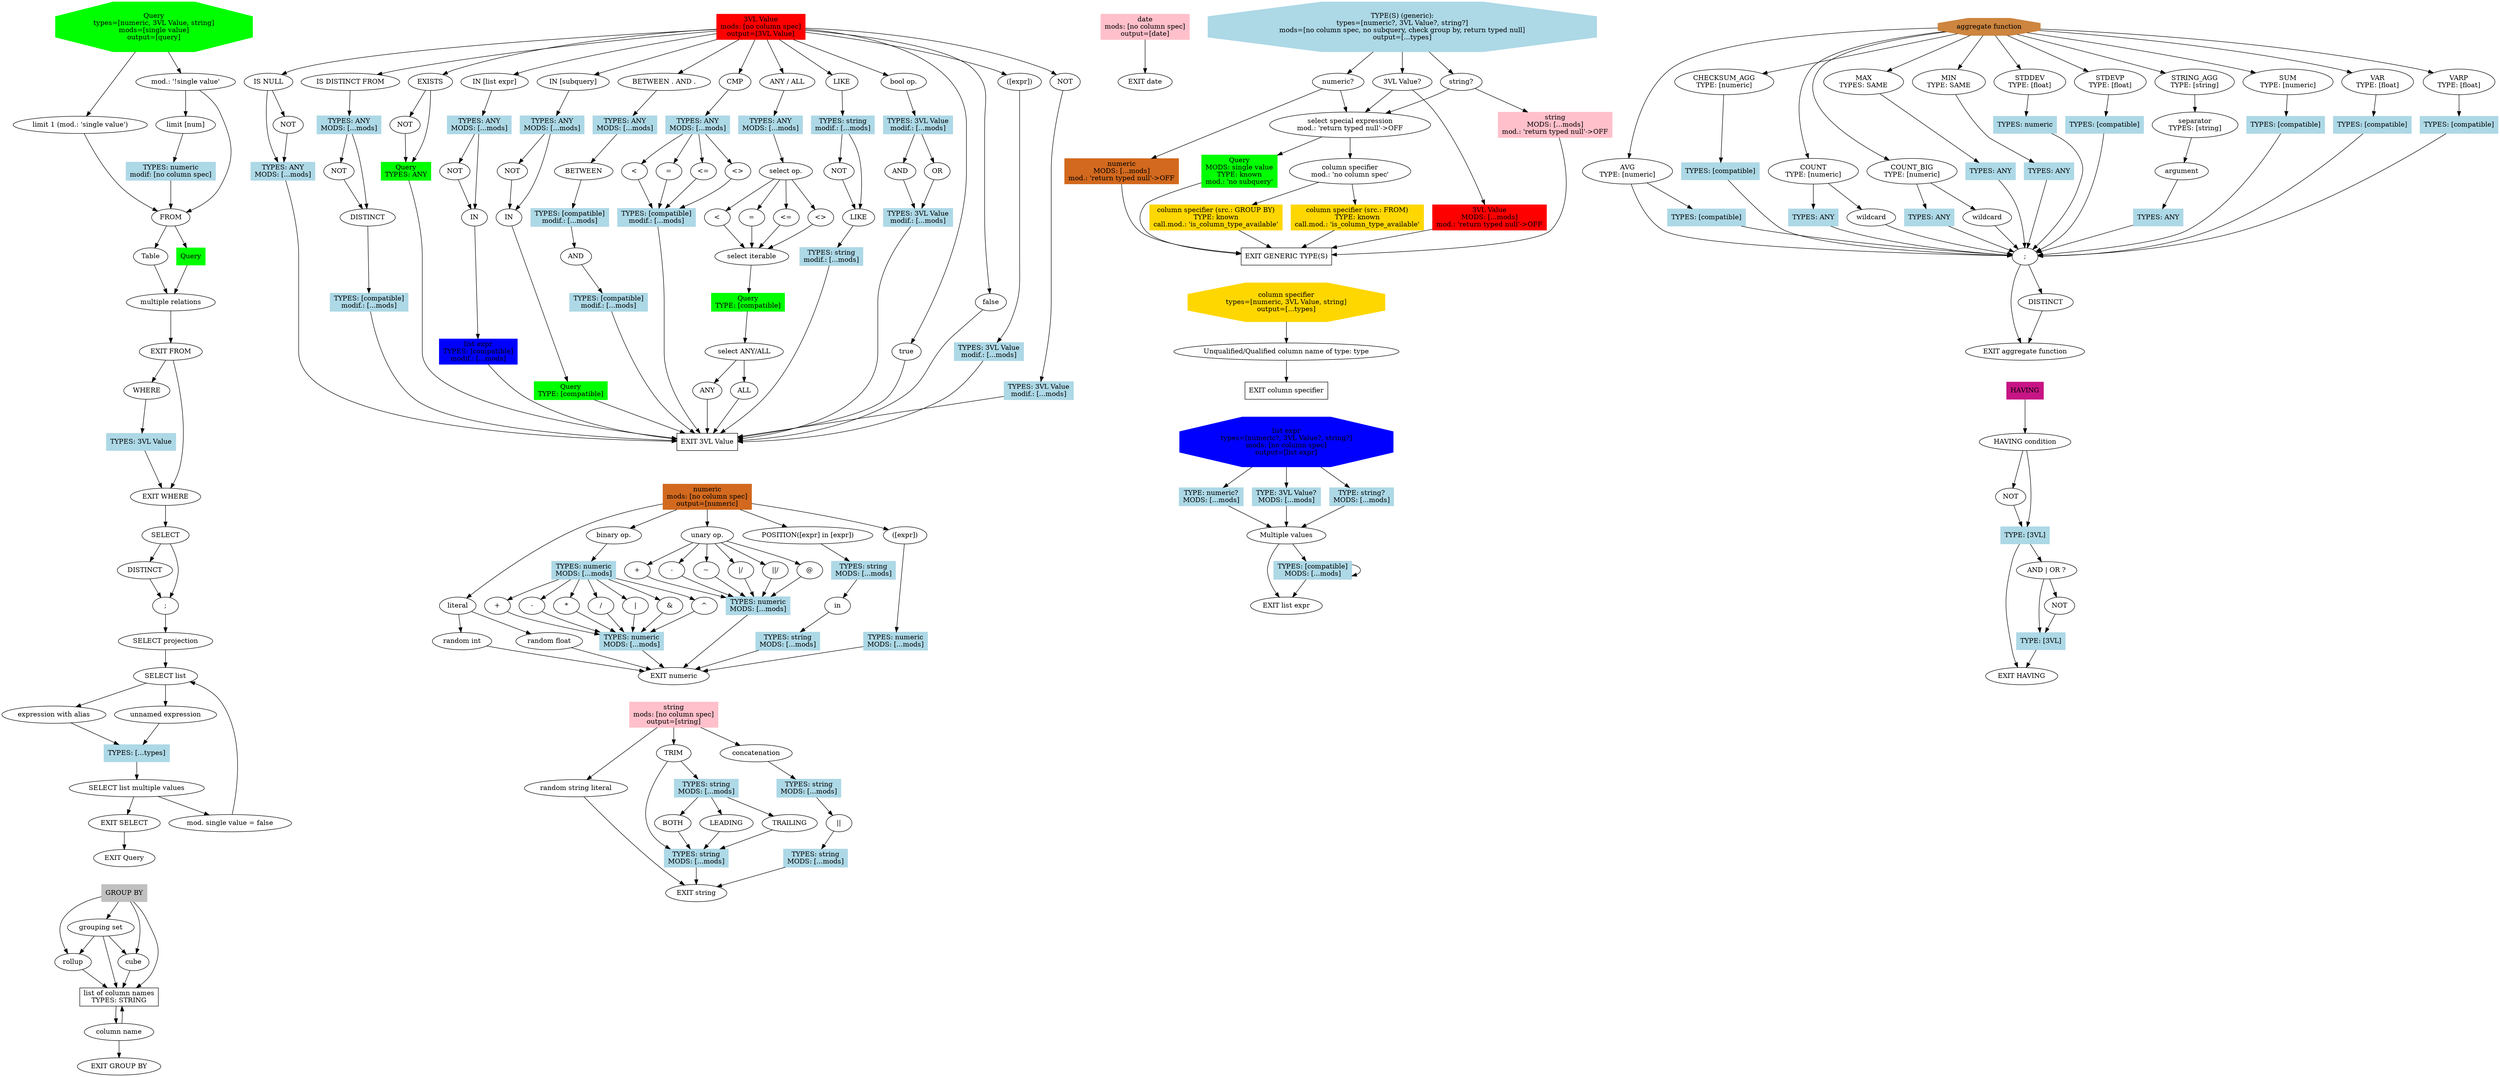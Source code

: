 # Structure is ALWAYS as follows:
# 1. General rule is place function definitions inside their own subgraphs.
# 2. Functional node begins from the node_name node.

# 3. Function definitions & calls look as follows:
# 1) Definitions:
# subgraph def_{node_name} {
#     {node_name} [
#         TYPES="[{type_name}, ...]" (multiple type variants can be choosen, none can be choosen)
#         MODS="[{mod_name}, ...]"
#         uses_wrapped_types="true" (whether to wrap types into the subgraph's type, if subgraph has an inner type)
#         ...
#     ]
#     EXIT_{node_name} [label="EXIT {node_label}"]
#     ...
# }
# 2) Calls (execution will move to a root of a different subgraph):
#     call{caller_num}_{node_name} [
#         TYPES="[{type_name}, ...]" OR "[any]" OR "[known]" OR "[compatible]" OR "[...]" (passes all argument types further),
#         MODS="[{mod_name}, ...]" OR "[...]" (passes all argument modifiers further),
#         ...
#     ]
#
# For types, can also use [TR...], [R...], or [RI...] for passing further only the types that correcpond to TYPE_NAME ([TR...]),
# or corresponding to function name ([R...]), optionally passing the inner types ([RI...]).
# NOTE: uses_wrapped_types DOES NOT wrap types when using "[R...]", because it assumes they are already wrapped
#
# TYPE, TYPES and MOD in definitions are only for type-checking.
# All specified types of modifiers (TYPE, TYPES, MOD) are required to be passed by caller.
# If TYPES="[any]", all types are selected.
# If TYPES="[compatible]" or TYPES="[known]", the types are popped from the reprective stacks.
# from the respective stacks

# 4. Typed node (with a question mark at the end in definition label):
# {node_name} [TYPE_NAME="type_name"]
# TYPE_NAME is the name of a type listed in function declaration.
# The node will be turned off or on respective to the types passed to function call.

# 4.1 A node with a modifier
# {node_name} [modifier="[trig_name]", modifier_mode="on"/"off"]
# if `modifier` is present in the modifiers, turn the node on or off according to the modifier_mode.

# 4.2 A node with a call modifier
# {node_name} [call_modifier="[call_trig_name]"]
# if the function corresponding to call_trig_name returns true (handler registered in code),
# the node is on. Otherwise, it is off.

# 5. Exit a callable node:
# EXIT_{node_name} [label="EXIT {node_label}"]

# 6. Call a callable node with params:
# call{caller_num}_{node_name} [TYPES={...}, MODS={...}, ...]
# ... -> call...
# there can be multiple callers, so each caller should have a unique id
# values of TYPES and MOD are exact mathes to those in definition

# 7. Call a callable node without params:
# call{caller_num}_{node_name} [...]
# ... -> call...

# 8. These are ignored:
# 1) ... -> ... [color=none]
# 2) Graphviz params in [] (label, shape...)

# 9. Define a node before referencing it:
# FROM []
# Query -> FROM

# 10. Don't do this:
# ... -> ... -> ...

# 11. subgraph ignore {} is completely ignored

# 12. Do NOT use block comments /* */

# 13 [temporary]. Mark nodes that will generate a literal value with 100%
# probability as node[literal="t"]

# 14. To use modifiers provided in arguments, mark a node with modifier="MOD. NAME", modifier_mode="off" / modifier_mode="on"

digraph G {
    subgraph def_Query {
        Query [TYPES="[numeric, 3VL Value, string]", MODS="[single value]", OUT_TYPES="[query]", label="Query\ntypes=[numeric, 3VL Value, string]\nmods=[single value]\noutput=[query]", shape=octagon, style=filled, color=green]
        EXIT_Query [label="EXIT Query"]

        FROM []

        single_value_true [label="limit 1 (mod.: 'single value')", modifier="single value", modifier_mode="on"]
        Query -> single_value_true
        single_value_true -> FROM

        single_value_false [label="mod.: '!single value'", modifier="single value", modifier_mode="off"]
        Query -> single_value_false
        single_value_false -> FROM

        limit [label="limit [num]"]
        single_value_false -> limit
        call52_types [TYPES="[numeric]", MODS="[no column spec]", label="TYPES: numeric\nmodif: [no column spec]", shape=rectangle, style=filled, color=lightblue]
        limit -> call52_types
        call52_types -> FROM

        FROM_multiple_relations [label="multiple relations"]

        Table []
        FROM -> Table
        Table -> FROM_multiple_relations
        // FROM_multiple_relations -> Table

        call0_Query [label="Query", shape=rectangle, TYPES="[any]", MODS="[]", style=filled, color=green]
        FROM -> call0_Query
        call0_Query -> FROM_multiple_relations
        // FROM_multiple_relations -> call0_Query

        EXIT_FROM [label="EXIT FROM"]
        FROM_multiple_relations -> EXIT_FROM

        WHERE [label="WHERE"]
        EXIT_FROM -> WHERE

        call53_types [TYPES="[3VL Value]", label="TYPES: 3VL Value", shape=rectangle, style=filled, color=lightblue]
        WHERE -> call53_types

        SELECT []
        EXIT_WHERE [label="EXIT WHERE"]
        call53_types -> EXIT_WHERE
        EXIT_FROM -> EXIT_WHERE

        SELECT []
        EXIT_SELECT [label="EXIT SELECT"]

        EXIT_WHERE -> SELECT

        // call0_group_by [label="GROUP BY Statement", TYPES="[known]", shape=rectangle, style=filled, color=gray]
        // EXIT_WHERE -> call0_group_by
        // call0_group_by -> SELECT

        SELECT_DISTINCT [label="DISTINCT"]
        // SELECT_PERCENT [label="PERCENT"]
        // SELECT_TOP [label="TOP"]
        // call43_types [TYPES="[numeric]", label="TYPES: numeric", shape=rectangle, style=filled, color=lightblue]
        // SELECT_WITH_TIES [label="WITH TIES"]
        SELECT_distinct_end [label=";"]
        // SELECT_percent_end [label=";"]

        SELECT -> SELECT_DISTINCT
        SELECT_DISTINCT -> SELECT_distinct_end
        SELECT -> SELECT_distinct_end
        // SELECT_distinct_end -> SELECT_TOP
        // SELECT_TOP -> call43_types
        // call43_types -> SELECT_PERCENT
        // SELECT_PERCENT -> SELECT_percent_end
        // call43_types -> SELECT_percent_end
        // SELECT_percent_end -> SELECT_WITH_TIES

        SELECT_projection [label="SELECT projection"]
        // SELECT_WITH_TIES -> SELECT_projection
        SELECT_distinct_end -> SELECT_projection
        // SELECT_percent_end -> SELECT_projection

        SELECT_list [label="SELECT list"]
        // SELECT_wildcard[label="*"]
        // SELECT_qualified_wildcard[label="qualified wildcard"]
        SELECT_unnamed_expr[label="unnamed expression"]
        SELECT_expr_with_alias[label="expression with alias"]
        SELECT_list_multiple_values[label="SELECT list multiple values"]

        SELECT_projection -> SELECT_list
        // SELECT_list -> SELECT_wildcard
        // SELECT_list -> SELECT_qualified_wildcard
        SELECT_list -> SELECT_unnamed_expr
        SELECT_list -> SELECT_expr_with_alias
        call54_types [label="TYPES: [...types]", TYPES="[...]", shape=rectangle, style=filled, color=lightblue]
        SELECT_unnamed_expr -> call54_types
        SELECT_expr_with_alias -> call54_types

        // call0_aggregate_function [label="aggregate function*", TYPES="[known]", shape=rectangle, style=filled, color=peru]
        // SELECT_wildcard -> EXIT_SELECT  // SELECT_list_multiple_values // call0_aggregate_function
        // SELECT_qualified_wildcard -> SELECT_list_multiple_values // call0_aggregate_function
        // call0_aggregate_function -> SELECT_list_multiple_values
        call54_types -> SELECT_list_multiple_values // call0_aggregate_function
        SELECT_list_multiple_values -> EXIT_SELECT
        SELECT_list_multiple_values_single_value_false [label="mod. single value = false", modifier="single value", modifier_mode="off"]
        SELECT_list_multiple_values -> SELECT_list_multiple_values_single_value_false
        SELECT_list_multiple_values_single_value_false -> SELECT_list

        // call0_having [label="HAVING", TYPES="[known]", MODS="[]", shape=rectangle, style=filled, color=mediumvioletred]
        // EXIT_SELECT -> call0_having
        // call0_having -> EXIT_Query
        
        EXIT_SELECT -> EXIT_Query
    }

    subgraph def_VAL_3 {
        VAL_3 [shape=rectangle, label="3VL Value\nmods: [no column spec]\noutput=[3VL Value]", OUT_TYPES="[3VL Value]", MODS="[no column spec]", style=filled, color=red]
        EXIT_VAL_3 [shape=rectangle, label="EXIT 3VL Value"]

        IsNull [label="IS NULL"]
        call55_types [TYPES="[any]", MODS="[...]", label="TYPES: ANY\nMODS: [...mods]", shape=rectangle, color=lightblue, style=filled]
        VAL_3 -> IsNull
        IsNull -> call55_types
        IsNull_not [label="NOT"]
        IsNull -> IsNull_not
        IsNull_not -> call55_types
        call55_types -> EXIT_VAL_3

        IsDistinctFrom [label="IS DISTINCT FROM"]
        call56_types [TYPES="[any]", MODS="[...]", label="TYPES: ANY\nMODS: [...mods]", shape=rectangle, color=lightblue, style=filled]
        IsDistinctNOT [label="NOT"]
        DISTINCT []
        call21_types [MODS="[...]", TYPES="[compatible]", label="TYPES: [compatible]\nmodif.: [...mods]", shape=rectangle, style=filled, color=lightblue]
        VAL_3 -> IsDistinctFrom
        IsDistinctFrom -> call56_types
        call56_types -> IsDistinctNOT
        IsDistinctNOT -> DISTINCT
        call56_types -> DISTINCT
        DISTINCT -> call21_types
        call21_types -> EXIT_VAL_3

        Exists_not [label="NOT"]
        Exists [label="EXISTS"]
        call2_Query [TYPES="[any]", MODS="[]", label="Query\nTYPES: ANY", shape=rectangle, style=filled, color=green]
        VAL_3 -> Exists
        Exists -> call2_Query
        call2_Query -> EXIT_VAL_3
        Exists -> Exists_not
        Exists_not -> call2_Query

        InList[label="IN [list expr]"]
        InListNot [label="NOT"]
        InListIn [label="IN"]
        VAL_3 -> InList
        call57_types [TYPES="[any]", MODS="[...]", label="TYPES: ANY\nMODS: [...mods]", shape=rectangle, color=lightblue, style=filled]
        InList -> call57_types
        call57_types -> InListNot
        InListNot -> InListIn
        call57_types -> InListIn
        call1_list_expr [TYPES="[compatible]", MODS="[...]", label="list expr\nTYPES: [compatible]\nmodif.: [...mods]", shape=rectangle, style=filled, color=blue]
        InListIn -> call1_list_expr
        call1_list_expr -> EXIT_VAL_3

        InSubquery[label="IN [subquery]"]
        InSubqueryNot [label="NOT"]
        InSubqueryIn [label="IN"]
        call58_types [TYPES="[any]", MODS="[...]", label="TYPES: ANY\nMODS: [...mods]", shape=rectangle, color=lightblue, style=filled]
        VAL_3 -> InSubquery
        InSubquery -> call58_types
        call58_types -> InSubqueryNot
        InSubqueryNot -> InSubqueryIn
        call58_types -> InSubqueryIn
        call3_Query [TYPES="[compatible]", label="Query\nTYPE: [compatible]", shape=rectangle, style=filled, color=green]
        InSubqueryIn -> call3_Query
        call3_Query -> EXIT_VAL_3

        Between[label="BETWEEN . AND ."]
        BetweenBetween [label="BETWEEN"]
        BetweenBetweenAnd [label="AND"]
        VAL_3 -> Between
        call59_types [TYPES="[any]", MODS="[...]", label="TYPES: ANY\nMODS: [...mods]", shape=rectangle, color=lightblue, style=filled]
        Between -> call59_types
        call59_types -> BetweenBetween
        call22_types [MODS="[...]", TYPES="[compatible]", label="TYPES: [compatible]\nmodif.: [...mods]", shape=rectangle, style=filled, color=lightblue]
        BetweenBetween -> call22_types
        call22_types -> BetweenBetweenAnd
        call23_types [MODS="[...]", TYPES="[compatible]", label="TYPES: [compatible]\nmodif.: [...mods]", shape=rectangle, style=filled, color=lightblue]
        BetweenBetweenAnd -> call23_types
        call23_types -> EXIT_VAL_3

        BinaryComp[label="CMP"]
        BinaryCompLess [label="<"]
        BinaryCompEqual [label="="]
        BinaryCompLessEqual [label="<="]
        BinaryCompUnEqual [label="<>"]
        VAL_3 -> BinaryComp
        call60_types [TYPES="[any]", MODS="[...]", label="TYPES: ANY\nMODS: [...mods]", shape=rectangle, color=lightblue, style=filled]
        BinaryComp -> call60_types
        call24_types [MODS="[...]", TYPES="[compatible]", label="TYPES: [compatible]\nmodif.: [...mods]", shape=rectangle, style=filled, color=lightblue]
        call60_types -> BinaryCompLess
        BinaryCompLess -> call24_types
        call60_types -> BinaryCompEqual
        BinaryCompEqual -> call24_types
        call60_types -> BinaryCompLessEqual
        BinaryCompLessEqual -> call24_types
        call60_types -> BinaryCompUnEqual
        BinaryCompUnEqual -> call24_types
        call24_types -> EXIT_VAL_3

        AnyAll[label="ANY / ALL"]
        AnyAllSelectOp[label="select op."]
        AnyAllLess [label="<"]
        AnyAllEqual [label="="]
        AnyAllLessEqual [label="<="]
        AnyAllUnEqual [label="<>"]
        AnyAllSelectIter[label="select iterable"]
        AnyAllAnyAll[label="select ANY/ALL"]
        AnyAllAnyAllAny[label="ANY"]
        AnyAllAnyAllAll[label="ALL"]
        VAL_3 -> AnyAll
        call61_types [TYPES="[any]", MODS="[...]", label="TYPES: ANY\nMODS: [...mods]", shape=rectangle, color=lightblue, style=filled]
        AnyAll -> call61_types
        call61_types -> AnyAllSelectOp
        AnyAllSelectOp -> AnyAllLess
        AnyAllLess -> AnyAllSelectIter
        AnyAllSelectOp -> AnyAllEqual
        AnyAllEqual -> AnyAllSelectIter
        AnyAllSelectOp -> AnyAllLessEqual
        AnyAllLessEqual -> AnyAllSelectIter
        AnyAllSelectOp -> AnyAllUnEqual
        AnyAllUnEqual -> AnyAllSelectIter
        call4_Query [TYPES="[compatible]", label="Query\nTYPE: [compatible]", shape=rectangle, style=filled, color=green]
        AnyAllSelectIter -> call4_Query
        call4_Query -> AnyAllAnyAll
        AnyAllAnyAll -> AnyAllAnyAllAny
        AnyAllAnyAllAny -> EXIT_VAL_3
        AnyAllAnyAll -> AnyAllAnyAllAll
        AnyAllAnyAllAll -> EXIT_VAL_3

        BinaryStringLike[label="LIKE"]
        BinaryStringLikeNot [label="NOT"]
        BinaryStringLikeIn [label="LIKE"]
        VAL_3 -> BinaryStringLike
        call25_types [MODS="[...]", TYPES="[string]", label="TYPES: string\nmodif.: [...mods]", shape=rectangle, style=filled, color=lightblue]
        BinaryStringLike -> call25_types
        call25_types -> BinaryStringLikeNot
        BinaryStringLikeNot -> BinaryStringLikeIn
        call25_types -> BinaryStringLikeIn
        call26_types [MODS="[...]", TYPES="[string]", label="TYPES: string\nmodif.: [...mods]", shape=rectangle, style=filled, color=lightblue]
        BinaryStringLikeIn -> call26_types
        call26_types -> EXIT_VAL_3

        BinaryBooleanOpV3[label="bool op."]
        BinaryBooleanOpV3AND [label="AND"]
        BinaryBooleanOpV3OR [label="OR"]
        // BinaryBooleanOpV3XOR [label="XOR"] // THERE IS NO XOR IN POSTGRESQL
        VAL_3 -> BinaryBooleanOpV3
        call27_types [MODS="[...]", TYPES="[3VL Value]", label="TYPES: 3VL Value\nmodif.: [...mods]", shape=rectangle, style=filled, color=lightblue]
        BinaryBooleanOpV3 -> call27_types
        call27_types -> BinaryBooleanOpV3AND
        call28_types [MODS="[...]", TYPES="[3VL Value]", label="TYPES: 3VL Value\nmodif.: [...mods]", shape=rectangle, style=filled, color=lightblue]
        BinaryBooleanOpV3AND -> call28_types
        call27_types -> BinaryBooleanOpV3OR
        BinaryBooleanOpV3OR -> call28_types
        // call27_types -> BinaryBooleanOpV3XOR
        // BinaryBooleanOpV3XOR -> call28_types
        call28_types -> EXIT_VAL_3

        true [literal="t"]
        VAL_3 -> true
        true -> EXIT_VAL_3
        false [literal="t"]
        VAL_3 -> false
        false -> EXIT_VAL_3

        Nested_VAL_3[label="([expr])"]
        VAL_3 -> Nested_VAL_3
        call29_types [MODS="[...]", TYPES="[3VL Value]", label="TYPES: 3VL Value\nmodif.: [...mods]", shape=rectangle, style=filled, color=lightblue]
        Nested_VAL_3 -> call29_types
        call29_types -> EXIT_VAL_3

        UnaryNot_VAL_3[label="NOT"]
        call30_types [MODS="[...]", TYPES="[3VL Value]", label="TYPES: 3VL Value\nmodif.: [...mods]", shape=rectangle, style=filled, color=lightblue]
        VAL_3 -> UnaryNot_VAL_3
        UnaryNot_VAL_3 -> call30_types
        call30_types -> EXIT_VAL_3
    }

    subgraph def_numeric {
        numeric [shape=rectangle, label="numeric\nmods: [no column spec]\noutput=[numeric]", MODS="[no column spec]", OUT_TYPES="[numeric]", style=filled, color=chocolate]
        EXIT_numeric [label="EXIT numeric"]  // TODO: OUT_TYPES="[numeric, integer]", rename numeric[...] to number[...]

        numeric_literal[label="literal", literal="t"]
        numeric -> numeric_literal
        numeric_literal_int[label="random int", literal="t"]
        numeric_literal -> numeric_literal_int
        numeric_literal_int -> EXIT_numeric
        numeric_literal_float[label="random float", literal="t"]
        numeric_literal -> numeric_literal_float
        numeric_literal_float -> EXIT_numeric

        BinaryNumericOp[label="binary op."]
        call47_types [TYPES="[numeric]", MODS="[...]", label="TYPES: numeric\nMODS: [...mods]", shape=rectangle, style=filled, color=lightblue]
        numeric -> BinaryNumericOp
        call48_types [TYPES="[numeric]", MODS="[...]", label="TYPES: numeric\nMODS: [...mods]", shape=rectangle, style=filled, color=lightblue]
        BinaryNumericOp -> call48_types
        binary_numeric_plus [label="+"]
        call48_types -> binary_numeric_plus
        binary_numeric_plus -> call47_types
        binary_numeric_minus [label="-"]
        call48_types -> binary_numeric_minus
        binary_numeric_minus -> call47_types
        binary_numeric_mul [label="*"]
        call48_types -> binary_numeric_mul
        binary_numeric_mul -> call47_types
        binary_numeric_div [label="/"]
        call48_types -> binary_numeric_div
        binary_numeric_div -> call47_types
        binary_numeric_bin_or [label="|"]
        call48_types -> binary_numeric_bin_or
        binary_numeric_bin_or -> call47_types
        binary_numeric_bin_and [label="&"]
        call48_types -> binary_numeric_bin_and
        binary_numeric_bin_and -> call47_types
        binary_numeric_bin_xor [label="^"]
        call48_types -> binary_numeric_bin_xor
        binary_numeric_bin_xor -> call47_types
        call47_types -> EXIT_numeric

        UnaryNumericOp [label="unary op."]
        call1_types [TYPES="[numeric]", MODS="[...]", label="TYPES: numeric\nMODS: [...mods]", shape=rectangle, style=filled, color=lightblue]
        numeric -> UnaryNumericOp
        unary_numeric_plus[label="+"]
        UnaryNumericOp -> unary_numeric_plus
        unary_numeric_plus -> call1_types
        unary_numeric_minus[label="-"]
        UnaryNumericOp -> unary_numeric_minus
        unary_numeric_minus -> call1_types
        unary_numeric_bin_not [label="~"]
        UnaryNumericOp -> unary_numeric_bin_not
        unary_numeric_bin_not -> call1_types
        unary_numeric_sq_root [label="|/"]
        UnaryNumericOp -> unary_numeric_sq_root
        unary_numeric_sq_root -> call1_types
        unary_numeric_cub_root [label="||/"]
        UnaryNumericOp -> unary_numeric_cub_root
        unary_numeric_cub_root -> call1_types
        // unary_numeric_postfix_fact [label="!"]         // THESE 2 WERE REMOVED FROM POSTGRESQL
        // UnaryNumericOp -> unary_numeric_postfix_fact
        // unary_numeric_postfix_fact -> call1_types
        // unary_numeric_prefix_fact [label="!!"]
        // UnaryNumericOp -> unary_numeric_prefix_fact
        // unary_numeric_prefix_fact -> call1_types
        unary_numeric_abs [label="@"]
        UnaryNumericOp -> unary_numeric_abs
        unary_numeric_abs -> call1_types
        call1_types -> EXIT_numeric

        numeric_string_Position[label="POSITION([expr] in [expr])"]
        numeric -> numeric_string_Position
        call2_types [TYPES="[string]", MODS="[...]", label="TYPES: string\nMODS: [...mods]", shape=rectangle, style=filled, color=lightblue]
        numeric_string_Position -> call2_types
        string_position_in [label="in"]
        call2_types -> string_position_in
        call3_types [TYPES="[string]", MODS="[...]", label="TYPES: string\nMODS: [...mods]", shape=rectangle, style=filled, color=lightblue]
        string_position_in -> call3_types
        call3_types -> EXIT_numeric

        Nested_numeric[label="([expr])"]
        numeric -> Nested_numeric
        call4_types [TYPES="[numeric]", MODS="[...]", label="TYPES: numeric\nMODS: [...mods]", shape=rectangle, style=filled, color=lightblue]
        Nested_numeric -> call4_types
        call4_types -> EXIT_numeric
    }

    subgraph def_string {
        string [label="string\nmods: [no column spec]\noutput=[string]", MODS="[no column spec]", OUT_TYPES="[string]", shape=rectangle, style=filled, color=pink]
        EXIT_string [label="EXIT string"]

        string_literal [label="random string literal", literal="t"]
        string -> string_literal
        string_literal -> EXIT_string

        string_trim[label="TRIM"]
        string -> string_trim
        call5_types [TYPES="[string]", MODS="[...]", label="TYPES: string\nMODS: [...mods]", shape=rectangle, style=filled, color=lightblue]
        string_trim -> call5_types
        call6_types [TYPES="[string]", MODS="[...]", label="TYPES: string\nMODS: [...mods]", shape=rectangle, style=filled, color=lightblue]
        string_trim -> call6_types
        BOTH []
        call6_types -> BOTH
        BOTH -> call5_types
        LEADING []
        call6_types -> LEADING
        LEADING -> call5_types
        TRAILING []
        call6_types -> TRAILING
        TRAILING -> call5_types
        call5_types -> EXIT_string

        string_concat [label="concatenation"]
        string -> string_concat
        call7_types [TYPES="[string]", MODS="[...]", label="TYPES: string\nMODS: [...mods]", shape=rectangle, style=filled, color=lightblue]
        string_concat -> call7_types
        string_concat_concat [label="||"]
        call7_types -> string_concat_concat
        call8_types [TYPES="[string]", MODS="[...]", label="TYPES: string\nMODS: [...mods]", shape=rectangle, style=filled, color=lightblue]
        string_concat_concat -> call8_types
        call8_types -> EXIT_string

        // string_substring[label="substring"]
        // string -> string_substring
        // call9_types [TYPES="[string]", MODS="[...]", label="TYPES: string\nMODS: [...mods]", shape=rectangle, style=filled, color=lightblue]
        // string_substring -> call9_types
        // string_substr_numeric_from_from[label="from"]
        // call9_types -> string_substr_numeric_from_from
        // call10_types [TYPES="[numeric]", MODS="[...]", label="TYPES: numeric\nMODS: [...mods]", shape=rectangle, style=filled, color=lightblue]
        // string_substr_numeric_from_from -> call10_types
        // call10_types -> EXIT_string
        // string_substr_numeric_len_len [label="length"]
        // call10_types -> string_substr_numeric_len_len
        // call11_types [TYPES="[numeric]", MODS="[...]", label="TYPES: numeric\nMODS: [...mods]", shape=rectangle, style=filled, color=lightblue]
        // string_substr_numeric_len_len -> call11_types
        // call11_types -> EXIT_string
    }

    subgraph def_date {
        date [label="date\nmods: [no column spec]\noutput=[date]", MODS="[no column spec]", OUT_TYPES="[date]", shape=rectangle, style=filled, color=pink]
        EXIT_date [label="EXIT date"]



        date -> EXIT_date
    }

    subgraph def_types {
        types [TYPES="[numeric, 3VL Value, string]", OUT_TYPES="[...types]", MODS="[no column spec, no subquery, check group by, return typed null]", label="TYPE(S) (generic):\ntypes=[numeric?, 3VL Value?, string?]\nmods=[no column spec, no subquery, check group by, return typed null]\noutput=[...types]", shape=octagon, style=filled, color=lightblue]
        EXIT_types [label="EXIT GENERIC TYPE(S)", shape=rectangle]

        types_select_type_numeric[TYPE_NAME="numeric", label="numeric?", set_value="types_type"]
        types -> types_select_type_numeric
        types_select_type_3vl[TYPE_NAME="3VL Value", label="3VL Value?", set_value="types_type"]
        types -> types_select_type_3vl
        types_select_type_string[TYPE_NAME="string", label="string?", set_value="types_type"]
        types -> types_select_type_string

        // types_null [label="Untyped null"]
        // types -> types_null
        // types_null -> EXIT_types

        // types_return_typed_null [label="Typed null"]
        // types_select_type_numeric -> types_return_typed_null
        // types_select_type_3vl -> types_return_typed_null
        // types_select_type_string -> types_return_typed_null

        // types_null_type_selected [label="No need to select inner type\ncall mod.: 'inner_type_selection_switch'", call_modifier="inner_type_selection_switch"]
        // types_return_typed_null -> types_null_type_selected
        // types_null_type_selected -> EXIT_types

        types_select_special_expression [label="select special expression\nmod.: 'return typed null'->OFF", modifier="return typed null", modifier_mode="off"]
        types_select_type_numeric -> types_select_special_expression
        types_select_type_3vl -> types_select_special_expression
        types_select_type_string -> types_select_special_expression

        types_column_spec [modifier="no column spec", modifier_mode="off", label="column specifier\nmod.: 'no column spec'"]
        types_select_special_expression -> types_column_spec
        call0_column_spec [TYPES="[known]", call_modifier="is_column_type_available", modifier="check group by", modifier_mode="off", label="column specifier (src.: FROM)\nTYPE: known\ncall.mod.: 'is_column_type_available'", shape=rectangle, style=filled, color=gold]
        types_column_spec -> call0_column_spec
        call0_column_spec -> EXIT_types
        call1_column_spec [TYPES="[known]", call_modifier="is_column_type_available", modifier="check group by", modifier_mode="on", label="column specifier (src.: GROUP BY)\nTYPE: known\ncall.mod.: 'is_column_type_available'", shape=rectangle, style=filled, color=gold]
        types_column_spec -> call1_column_spec
        call1_column_spec -> EXIT_types

        call1_Query [TYPES="[known]", MODS="[single value]", label="Query\nMODS: single value\nTYPE: known\nmod.: 'no subquery'", modifier="no subquery", modifier_mode="off", shape=rectangle, style=filled, color=green]
        types_select_special_expression -> call1_Query
        call1_Query -> EXIT_types

        call0_numeric [label="numeric\nMODS: [...mods]\nmod.: 'return typed null'->OFF", modifier="return typed null", modifier_mode="off", MODS="[...]", shape=rectangle, style=filled, color=chocolate]
        types_select_type_numeric -> call0_numeric
        call0_numeric -> EXIT_types

        call1_VAL_3 [label="3VL Value\nMODS: [...mods]\nmod.: 'return typed null'->OFF", modifier="return typed null", modifier_mode="off", MODS="[...]", shape=rectangle, style=filled, color=red]
        types_select_type_3vl -> call1_VAL_3
        call1_VAL_3 -> EXIT_types

        call0_string [label="string\nMODS: [...mods]\nmod.: 'return typed null'->OFF", modifier="return typed null", modifier_mode="off", MODS="[...]", shape=rectangle, style=filled, color=pink]
        types_select_type_string -> call0_string
        call0_string -> EXIT_types
    }

    subgraph def_column_spec {
        column_spec [TYPES="[numeric, 3VL Value, string]", OUT_TYPES="[...types]", label="column specifier\ntypes=[numeric, 3VL Value, string]\noutput=[...types]", shape=octagon, style=filled, color=gold]
        EXIT_column_spec [label="EXIT column specifier", shape=rectangle]

        typed_column_name [label="Unqualified/Qualified column name of type: type"]
        column_spec -> typed_column_name
        typed_column_name -> EXIT_column_spec
    }

    subgraph def_list_expr {
        list_expr [TYPES="[numeric, 3VL Value, string]", MODS="[no column spec]", OUT_TYPES="[list expr]", label="list expr\ntypes=[numeric?, 3VL Value?, string?]\nmods: [no column spec]\noutput=[list expr]", shape=octagon, style=filled, color=blue]
        EXIT_list_expr[label="EXIT list expr"]

        call16_types [TYPE_NAME="numeric", TYPES="[numeric]", label="TYPE: numeric?\nMODS: [...mods]", MODS="[...]", shape=rectangle, style=filled, color=lightblue]
        list_expr -> call16_types
        call17_types [TYPE_NAME="3VL Value", TYPES="[3VL Value]", label="TYPE: 3VL Value?\nMODS: [...mods]", MODS="[...]", shape=rectangle, style=filled, color=lightblue]
        list_expr -> call17_types
        call18_types [TYPE_NAME="string", TYPES="[string]", label="TYPE: string?\nMODS: [...mods]", MODS="[...]", shape=rectangle, style=filled, color=lightblue]
        list_expr -> call18_types

        list_expr_multiple_values [label="Multiple values"]
        call16_types -> list_expr_multiple_values
        call17_types -> list_expr_multiple_values
        call18_types -> list_expr_multiple_values

        call49_types [TYPES="[compatible]", label="TYPES: [compatible]\nMODS: [...mods]", MODS="[...]", shape=rectangle, style=filled, color=lightblue]
        list_expr_multiple_values -> call49_types
        list_expr_multiple_values -> EXIT_list_expr
        call49_types -> call49_types

        call49_types -> EXIT_list_expr
    }

    subgraph def_group_by {
        group_by [label="GROUP BY", shape=rectangle, style=filled, color=gray]
        EXIT_group_by [label="EXIT GROUP BY"]

        grouping_rollup [label="rollup"]
        group_by -> grouping_rollup

        grouping_cube [label="cube"]
        group_by -> grouping_cube

        grouping_set [label="grouping set"]
        group_by -> grouping_set

        //columns must appear in FROM, but not necesserily in SELECT
        group_by_col_list [label="list of column names\nTYPES: STRING", TYPES="string", shape=rectangle]
        group_by -> group_by_col_list

        grouping_set -> group_by_col_list
        grouping_set -> grouping_cube
        grouping_set -> grouping_rollup

        grouping_rollup -> group_by_col_list
        grouping_cube -> group_by_col_list

        column_name [label="column name"]
        group_by_col_list -> column_name
        column_name -> group_by_col_list

        column_name -> EXIT_group_by
    }

    subgraph def_aggregate_function {
        aggregate_function [label="aggregate function", shape=octagon, style=filled, color=peru]
        EXIT_aggregate_function [label="EXIT aggregate function"]
        
        EXIT_fun_choice [label=";"]

        aggr_distinct [label="DISTINCT"]
        aggr_distinct -> EXIT_aggregate_function

        EXIT_fun_choice -> EXIT_aggregate_function
        EXIT_fun_choice -> aggr_distinct

        AVG[label="AVG\nTYPE: [numeric]", TYPES="[numeric]"]
        call32_types [TYPES="[compatible]", label="TYPES: [compatible]", shape=rectangle, style=filled, color=lightblue]
        aggregate_function -> AVG
        AVG -> call32_types
        call32_types -> EXIT_fun_choice
        AVG -> EXIT_fun_choice

        CHECKSUM_AGG[label="CHECKSUM_AGG\nTYPE: [numeric]", TYPES="[numeric]"]
        call33_types [TYPES="[compatible]", label="TYPES: [compatible]", shape=rectangle, style=filled, color=lightblue]
        aggregate_function -> CHECKSUM_AGG
        CHECKSUM_AGG -> call33_types
        call33_types -> EXIT_fun_choice

        COUNT[label="COUNT\nTYPE: [numeric]", TYPES="[numeric]"]
        call34_types [TYPES="[any]", label="TYPES: ANY", shape=rectangle, style=filled, color=lightblue]
        COUNT_wildcard [label="wildcard"]
        aggregate_function -> COUNT
        COUNT -> call34_types
        COUNT -> COUNT_wildcard
        COUNT_wildcard -> EXIT_fun_choice
        call34_types -> EXIT_fun_choice

        COUNT_BIG[label="COUNT_BIG\nTYPE: [numeric]", TYPES="[numeric]"]
        call35_types [TYPES="[any]", label="TYPES: ANY", shape=rectangle, style=filled, color=lightblue]
        COUNT_BIG_wildcard [label="wildcard"]
        aggregate_function -> COUNT_BIG
        COUNT_BIG -> call35_types
        COUNT_BIG -> COUNT_BIG_wildcard
        COUNT_BIG_wildcard -> EXIT_fun_choice
        call35_types -> EXIT_fun_choice

        MAX[label="MAX\nTYPES: SAME", TYPES="SAME"]
        call36_types [TYPES="[any]", label="TYPES: ANY", shape=rectangle, style=filled, color=lightblue]
        aggregate_function -> MAX
        MAX -> call36_types
        call36_types -> EXIT_fun_choice

        MIN[label="MIN\nTYPE: SAME", TYPES="SAME"]
        call37_types [TYPES="[any]", label="TYPES: ANY", shape=rectangle, style=filled, color=lightblue]
        aggregate_function -> MIN
        MIN -> call37_types
        call37_types -> EXIT_fun_choice

        STDDEV[label="STDDEV\nTYPE: [float]", TYPES="[float]"]
        call38_types [TYPES="[numeric]", label="TYPES: numeric", shape=rectangle, style=filled, color=lightblue]
        aggregate_function -> STDDEV
        STDDEV -> call38_types
        call38_types -> EXIT_fun_choice

        STDEVP[label="STDEVP\nTYPE: [float]", TYPES="[float]"]
        call39_types [TYPES="[compatible]", label="TYPES: [compatible]", shape=rectangle, style=filled, color=lightblue]
        aggregate_function -> STDEVP
        STDEVP -> call39_types
        call39_types -> EXIT_fun_choice

        STRING_AGG[label="STRING_AGG\nTYPE: [string]", TYPES="[string]"]
        call40_types [TYPES="[any]", label="TYPES: ANY", shape=rectangle, style=filled, color=lightblue]
        STRING_AGG_arg [label="argument"]
        separator [label="separator\nTYPES: [string]",TYPES="[string]"]
        STRING_AGG -> separator
        separator -> STRING_AGG_arg
        aggregate_function -> STRING_AGG
        STRING_AGG_arg -> call40_types
        call40_types -> EXIT_fun_choice

        SUM[label="SUM\nTYPE: [numeric]", TYPES="[numeric]"]
        call41_types [TYPES="[compatible]", label="TYPES: [compatible]", shape=rectangle, style=filled, color=lightblue]
        aggregate_function -> SUM
        SUM -> call41_types
        call41_types -> EXIT_fun_choice

        VAR[label="VAR\nTYPE: [float]", TYPES="[float]"]
        call42_types [TYPES="[compatible]", label="TYPES: [compatible]", shape=rectangle, style=filled, color=lightblue]
        aggregate_function -> VAR
        VAR -> call42_types
        call42_types -> EXIT_fun_choice


        VARP[label="VARP\nTYPE: [float]", TYPES="[float]"]
        call44_types [TYPES="[compatible]", label="TYPES: [compatible]", shape=rectangle, style=filled, color=lightblue]
        aggregate_function -> VARP
        VARP -> call44_types
        call44_types -> EXIT_fun_choice
    }

    subgraph def_having {
        having [label="HAVING", shape=rectangle, style=filled, color=mediumvioletred]
        EXIT_having [label="EXIT HAVING"]

        having_condition [label="HAVING condition"]
        having -> having_condition

        having_not [label="NOT"]
        call45_types [TYPES="[3VL Value]", label="TYPE: [3VL]", shape=rectangle, style=filled, color=lightblue]
        call46_types [TYPES="[3VL Value]", label="TYPE: [3VL]", shape=rectangle, style=filled, color=lightblue]
        having_logical_expr [label="AND | OR ?"]

        having_condition -> having_not
        having_condition -> call45_types

        call45_types -> having_logical_expr
        having_not -> call45_types

        having_not_optional [label="NOT"]
        having_logical_expr -> having_not_optional
        having_not_optional -> call46_types
        having_logical_expr -> call46_types

        call45_types -> EXIT_having
        call46_types -> EXIT_having
    }

    # cosmetic
    subgraph ignore {
        EXIT_VAL_3 -> numeric [color=none]
        EXIT_numeric -> string [color=none]
        EXIT_types -> column_spec [color=none]
        EXIT_column_spec -> list_expr[color=none]
        EXIT_Query -> group_by [color=none]
        EXIT_aggregate_function -> having [color=none]
    }
}